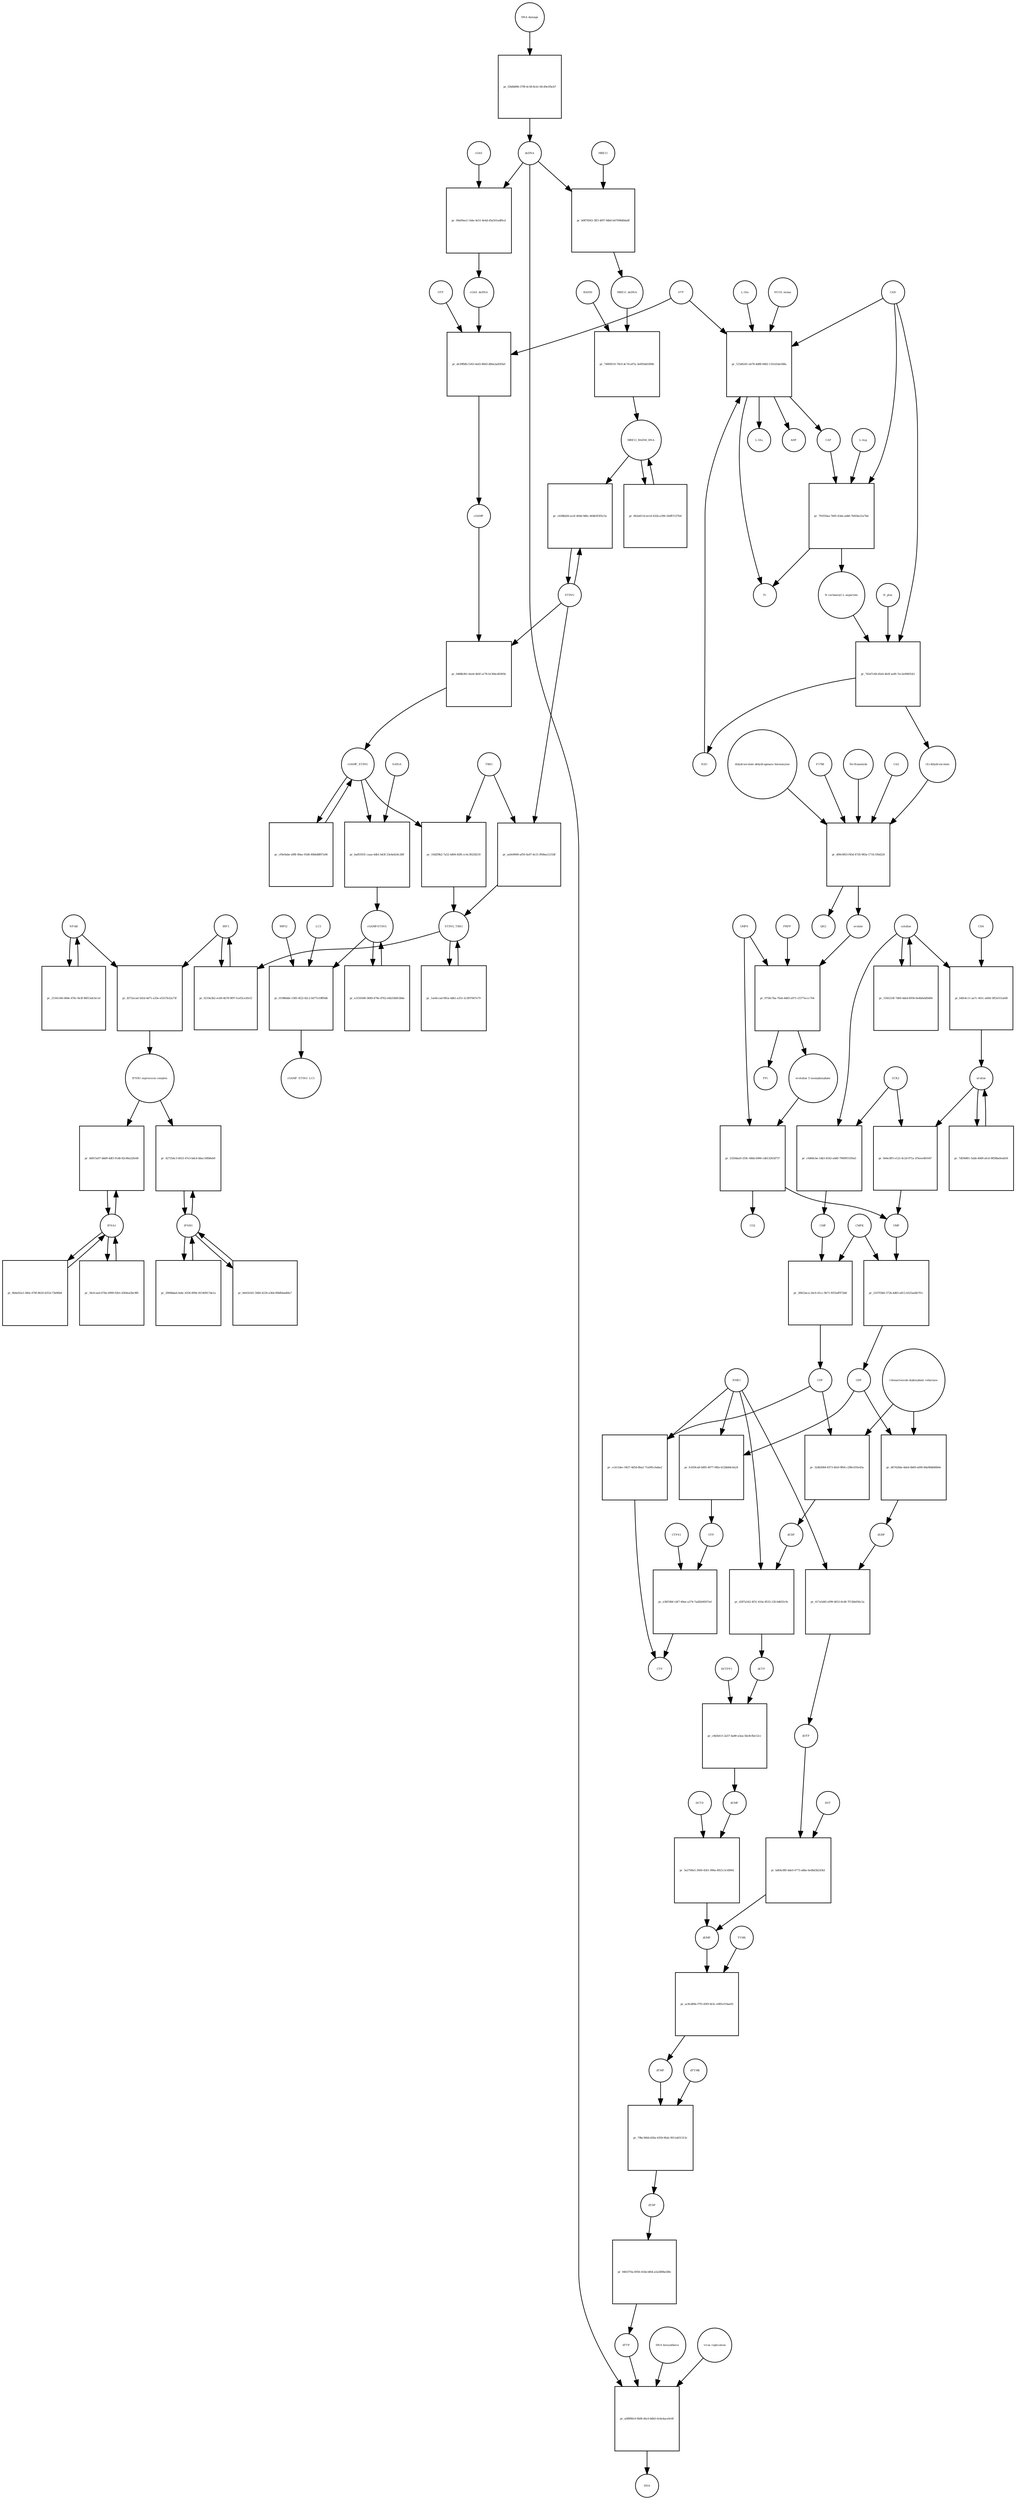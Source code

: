 strict digraph  {
"NF-kB" [annotation="urn_miriam_obo.go_GO%3A0071159", bipartite=0, cls=complex, fontsize=4, label="NF-kB", shape=circle];
"pr_8372ecad-5d1d-4d71-a35e-e5557b32a73f" [annotation="", bipartite=1, cls=process, fontsize=4, label="pr_8372ecad-5d1d-4d71-a35e-e5557b32a73f", shape=square];
"IFNB1 expression complex" [annotation="", bipartite=0, cls=complex, fontsize=4, label="IFNB1 expression complex", shape=circle];
IRF3 [annotation="urn_miriam_hgnc_6118|urn_miriam_uniprot_Q14653|urn_miriam_ensembl_ENSG00000126456|urn_miriam_refseq_NM_001571|urn_miriam_hgnc.symbol_IRF3|urn_miriam_ncbigene_3661", bipartite=0, cls="macromolecule multimer", fontsize=4, label=IRF3, shape=circle];
dCDP [annotation="urn_miriam_obo.chebi_CHEBI%3A28846", bipartite=0, cls="simple chemical", fontsize=4, label=dCDP, shape=circle];
"pr_d287a542-4f31-410a-8533-12fc0d655c9c" [annotation="", bipartite=1, cls=process, fontsize=4, label="pr_d287a542-4f31-410a-8533-12fc0d655c9c", shape=square];
dCTP [annotation="urn_miriam_obo.chebi_CHEBI%3A16311", bipartite=0, cls="simple chemical", fontsize=4, label=dCTP, shape=circle];
NME1 [annotation="urn_miriam_uniprot_P15531|urn_miriam_hgnc_7849", bipartite=0, cls=macromolecule, fontsize=4, label=NME1, shape=circle];
uridine [annotation="urn_miriam_obo.chebi_CHEBI%3A16704", bipartite=0, cls="simple chemical", fontsize=4, label=uridine, shape=circle];
"pr_0e6e3ff5-e122-4c2d-971a-1f5eee481647" [annotation="", bipartite=1, cls=process, fontsize=4, label="pr_0e6e3ff5-e122-4c2d-971a-1f5eee481647", shape=square];
UMP [annotation="urn_miriam_obo.chebi_CHEBI%3A57865", bipartite=0, cls="simple chemical", fontsize=4, label=UMP, shape=circle];
UCK2 [annotation="urn_miriam_uniprot_Q9HA47|urn_miriam_hgnc_HGNC%3A12562", bipartite=0, cls=macromolecule, fontsize=4, label=UCK2, shape=circle];
"orotidine 5'-monophosphate" [annotation="urn_miriam_obo.chebi_CHEBI%3A15842", bipartite=0, cls="simple chemical", fontsize=4, label="orotidine 5'-monophosphate", shape=circle];
"pr_2320daa9-259c-44bb-b960-cdb13263d737" [annotation="", bipartite=1, cls=process, fontsize=4, label="pr_2320daa9-259c-44bb-b960-cdb13263d737", shape=square];
UMPS [annotation="urn_miriam_ncbigene_7372|urn_miriam_refseq_NM_000373|urn_miriam_hgnc.symbol_UMPS|urn_miriam_hgnc_12563|urn_miriam_ensembl_ENSG00000114491|urn_miriam_uniprot_P11172", bipartite=0, cls="macromolecule multimer", fontsize=4, label=UMPS, shape=circle];
CO2 [annotation="urn_miriam_obo.chebi_CHEBI%3A16526", bipartite=0, cls="simple chemical", fontsize=4, label=CO2, shape=circle];
UTP [annotation="urn_miriam_obo.chebi_CHEBI%3A15713", bipartite=0, cls="simple chemical", fontsize=4, label=UTP, shape=circle];
"pr_e36f18bf-cbf7-49ee-a374-7ad2b04507ed" [annotation="", bipartite=1, cls=process, fontsize=4, label="pr_e36f18bf-cbf7-49ee-a374-7ad2b04507ed", shape=square];
CTP [annotation="urn_miriam_obo.chebi_CHEBI%3A17677", bipartite=0, cls="simple chemical", fontsize=4, label=CTP, shape=circle];
CTPS1 [annotation="urn_miriam_hgnc_HGNC%3A2519|urn_miriam_uniprot_P17812", bipartite=0, cls=macromolecule, fontsize=4, label=CTPS1, shape=circle];
UDP [annotation="urn_miriam_obo.chebi_CHEBI%3A17659", bipartite=0, cls="simple chemical", fontsize=4, label=UDP, shape=circle];
"pr_d67426da-4ded-4b69-a690-84a98dd46b0e" [annotation="", bipartite=1, cls=process, fontsize=4, label="pr_d67426da-4ded-4b69-a690-84a98dd46b0e", shape=square];
dUDP [annotation="urn_miriam_obo.chebi_CHEBI%3A28850", bipartite=0, cls="simple chemical", fontsize=4, label=dUDP, shape=circle];
"ribonucleoside-diphosphate reductase" [annotation="urn_miriam_brenda_1.17.4.1|urn_miriam_obo.go_GO%3A0005971", bipartite=0, cls=complex, fontsize=4, label="ribonucleoside-diphosphate reductase", shape=circle];
IFNB1 [annotation="urn_miriam_ensembl_ENSG00000171855|urn_miriam_hgnc.symbol_IFNB1|urn_miriam_hgnc_5434|urn_miriam_uniprot_P01574|urn_miriam_refseq_NM_002176|urn_miriam_ncbigene_3456", bipartite=0, cls=macromolecule, fontsize=4, label=IFNB1, shape=circle];
"pr_42725dc3-4023-47e3-bdc4-bbac16fb6eb9" [annotation="", bipartite=1, cls=process, fontsize=4, label="pr_42725dc3-4023-47e3-bdc4-bbac16fb6eb9", shape=square];
"pr_210703b0-372b-4d83-a812-b525ae6b7f1c" [annotation="", bipartite=1, cls=process, fontsize=4, label="pr_210703b0-372b-4d83-a812-b525ae6b7f1c", shape=square];
CMPK [annotation="urn_miriam_uniprot_P30085|urn_miriam_hgnc_HGNC%3A18170", bipartite=0, cls=macromolecule, fontsize=4, label=CMPK, shape=circle];
"cGAMP-STING" [annotation="", bipartite=0, cls=complex, fontsize=4, label="cGAMP-STING", shape=circle];
"pr_e3150306-5849-470e-8762-e6b33b8538de" [annotation="", bipartite=1, cls=process, fontsize=4, label="pr_e3150306-5849-470e-8762-e6b33b8538de", shape=square];
IFNA1 [annotation="urn_miriam_hgnc.symbol_IFNA1|urn_miriam_ncbigene_3439|urn_miriam_refseq_NM_024013|urn_miriam_uniprot_P01562|urn_miriam_hgnc_5417|urn_miriam_ensembl_ENSG00000197919", bipartite=0, cls=macromolecule, fontsize=4, label=IFNA1, shape=circle];
"pr_4d015a07-ddd9-4df3-91db-82c86a22fe68" [annotation="", bipartite=1, cls=process, fontsize=4, label="pr_4d015a07-ddd9-4df3-91db-82c86a22fe68", shape=square];
"pr_7df36861-5abb-40d9-afcd-0858ba0eab56" [annotation="", bipartite=1, cls=process, fontsize=4, label="pr_7df36861-5abb-40d9-afcd-0858ba0eab56", shape=square];
CDP [annotation="urn_miriam_obo.chebi_CHEBI%3A17239", bipartite=0, cls="simple chemical", fontsize=4, label=CDP, shape=circle];
"pr_32db3084-8373-4fa9-9f64-c296c035e43a" [annotation="", bipartite=1, cls=process, fontsize=4, label="pr_32db3084-8373-4fa9-9f64-c296c035e43a", shape=square];
"pr_ccb11dec-0427-4d5d-8ba2-71a081cbaba2" [annotation="", bipartite=1, cls=process, fontsize=4, label="pr_ccb11dec-0427-4d5d-8ba2-71a081cbaba2", shape=square];
dTDP [annotation="urn_miriam_obo.chebi_CHEBI%3A18075", bipartite=0, cls="simple chemical", fontsize=4, label=dTDP, shape=circle];
"pr_8461f70a-6956-41bb-bfb4-a5a5888a58fe" [annotation="", bipartite=1, cls=process, fontsize=4, label="pr_8461f70a-6956-41bb-bfb4-a5a5888a58fe", shape=square];
dTTP [annotation="urn_miriam_obo.chebi_CHEBI%3A18077", bipartite=0, cls="simple chemical", fontsize=4, label=dTTP, shape=circle];
CMP [annotation="urn_miriam_obo.chebi_CHEBI%3A17361", bipartite=0, cls="simple chemical", fontsize=4, label=CMP, shape=circle];
"pr_36823aca-24c6-41cc-9b71-f055eff972b8" [annotation="", bipartite=1, cls=process, fontsize=4, label="pr_36823aca-24c6-41cc-9b71-f055eff972b8", shape=square];
dUMP [annotation="urn_miriam_obo.chebi_CHEBI%3A17622", bipartite=0, cls="simple chemical", fontsize=4, label=dUMP, shape=circle];
"pr_ac8cd89e-f7f5-45f9-9e5c-e985cf10ae05" [annotation="", bipartite=1, cls=process, fontsize=4, label="pr_ac8cd89e-f7f5-45f9-9e5c-e985cf10ae05", shape=square];
dTMP [annotation="urn_miriam_obo.chebi_CHEBI%3A17013", bipartite=0, cls="simple chemical", fontsize=4, label=dTMP, shape=circle];
TYMS [annotation="urn_miriam_uniprot_P04818|urn_miriam_hgnc_HGNC%3A12441", bipartite=0, cls=macromolecule, fontsize=4, label=TYMS, shape=circle];
dsDNA [annotation="urn_miriam_obo.chebi_CHEBI%3A75909", bipartite=0, cls="simple chemical", fontsize=4, label=dsDNA, shape=circle];
"pr_a08990c0-fb08-46c0-b6b5-0c6e4ace0c6f" [annotation="", bipartite=1, cls=process, fontsize=4, label="pr_a08990c0-fb08-46c0-b6b5-0c6e4ace0c6f", shape=square];
DNA [annotation="", bipartite=0, cls="nucleic acid feature", fontsize=4, label=DNA, shape=circle];
"DNA biosynthesis" [annotation="urn_miriam_obo.go_GO%3A0071897", bipartite=0, cls=phenotype, fontsize=4, label="DNA biosynthesis", shape=circle];
"virus replication" [annotation="urn_miriam_obo.go_GO%3A0019079", bipartite=0, cls=phenotype, fontsize=4, label="virus replication", shape=circle];
MRE11_RAD50_DNA [annotation="", bipartite=0, cls=complex, fontsize=4, label=MRE11_RAD50_DNA, shape=circle];
"pr_0b3a811d-ee1d-432b-a396-1b0ff1537fef" [annotation="", bipartite=1, cls=process, fontsize=4, label="pr_0b3a811d-ee1d-432b-a396-1b0ff1537fef", shape=square];
"pr_c8d3efc5-2a57-4a80-a3aa-5bc8cfbe12cc" [annotation="", bipartite=1, cls=process, fontsize=4, label="pr_c8d3efc5-2a57-4a80-a3aa-5bc8cfbe12cc", shape=square];
dCMP [annotation="urn_miriam_obo.chebi_CHEBI%3A15918", bipartite=0, cls="simple chemical", fontsize=4, label=dCMP, shape=circle];
DCTPP1 [annotation="urn_miriam_uniprot_Q9H773|urn_miriam_hgnc_HGNC%3A28777", bipartite=0, cls=macromolecule, fontsize=4, label=DCTPP1, shape=circle];
"pr_8441b541-5060-4230-a36d-00bfbbad6fa7" [annotation="", bipartite=1, cls=process, fontsize=4, label="pr_8441b541-5060-4230-a36d-00bfbbad6fa7", shape=square];
"pr_2906bdad-0abc-4356-899e-81540917de1a" [annotation="", bipartite=1, cls=process, fontsize=4, label="pr_2906bdad-0abc-4356-899e-81540917de1a", shape=square];
ATP [annotation="urn_miriam_obo.chebi_CHEBI%3A15422", bipartite=0, cls="simple chemical", fontsize=4, label=ATP, shape=circle];
"pr_de39fbfb-5343-4ed3-88d3-db0a2ad583ef" [annotation="", bipartite=1, cls=process, fontsize=4, label="pr_de39fbfb-5343-4ed3-88d3-db0a2ad583ef", shape=square];
GTP [annotation="urn_miriam_obo.chebi_CHEBI%3A15996", bipartite=0, cls="simple chemical", fontsize=4, label=GTP, shape=circle];
cGAMP [annotation="urn_miriam_obo.chebi_CHEBI%3A75947", bipartite=0, cls="simple chemical", fontsize=4, label=cGAMP, shape=circle];
cGAS_dsDNA [annotation=urn_miriam_pubmed_28363908, bipartite=0, cls=complex, fontsize=4, label=cGAS_dsDNA, shape=circle];
cytidine [annotation="urn_miriam_obo.chebi_CHEBI%3A17562", bipartite=0, cls="simple chemical", fontsize=4, label=cytidine, shape=circle];
"pr_c0d64cbe-1db3-4542-a4d0-79009531f6a5" [annotation="", bipartite=1, cls=process, fontsize=4, label="pr_c0d64cbe-1db3-4542-a4d0-79009531f6a5", shape=square];
"pr_0488b361-6ee6-4b5f-a178-b1306cd0305b" [annotation="", bipartite=1, cls=process, fontsize=4, label="pr_0488b361-6ee6-4b5f-a178-b1306cd0305b", shape=square];
STING [annotation=urn_miriam_uniprot_Q86WV6, bipartite=0, cls="macromolecule multimer", fontsize=4, label=STING, shape=circle];
cGAMP_STING [annotation="urn_miriam_obo.go_GO%3A1990231", bipartite=0, cls=complex, fontsize=4, label=cGAMP_STING, shape=circle];
"L-Gln" [annotation="urn_miriam_obo.chebi_CHEBI%3A18050", bipartite=0, cls="simple chemical", fontsize=4, label="L-Gln", shape=circle];
"pr_515d6241-eb78-4d88-9482-1161d1de568a" [annotation="", bipartite=1, cls=process, fontsize=4, label="pr_515d6241-eb78-4d88-9482-1161d1de568a", shape=square];
CAP [annotation="urn_miriam_obo.chebi_CHEBI%3A17672", bipartite=0, cls="simple chemical", fontsize=4, label=CAP, shape=circle];
CAD [annotation="urn_miriam_refseq_NM_001306079|urn_miriam_hgnc_1424|urn_miriam_hgnc.symbol_CAD|urn_miriam_uniprot_P27708|urn_miriam_ncbigene_790|urn_miriam_ensembl_ENSG00000084774", bipartite=0, cls=macromolecule, fontsize=4, label=CAD, shape=circle];
HCO3_minus [annotation="urn_miriam_obo.chebi_CHEBI%3A17544", bipartite=0, cls="simple chemical", fontsize=4, label=HCO3_minus, shape=circle];
H2O [annotation="urn_miriam_obo.chebi_CHEBI%3A15377", bipartite=0, cls="simple chemical", fontsize=4, label=H2O, shape=circle];
"L-Glu" [annotation="urn_miriam_obo.chebi_CHEBI%3A16015", bipartite=0, cls="simple chemical", fontsize=4, label="L-Glu", shape=circle];
ADP [annotation="urn_miriam_obo.chebi_CHEBI%3A16761", bipartite=0, cls="simple chemical", fontsize=4, label=ADP, shape=circle];
Pi [annotation="urn_miriam_obo.chebi_CHEBI%3A18367", bipartite=0, cls="simple chemical", fontsize=4, label=Pi, shape=circle];
"pr_fcb59ca8-0d95-4977-94fa-b12bb64c6a24" [annotation="", bipartite=1, cls=process, fontsize=4, label="pr_fcb59ca8-0d95-4977-94fa-b12bb64c6a24", shape=square];
"N-carbamoyl-L-aspartate" [annotation="urn_miriam_obo.chebi_CHEBI%3A32814", bipartite=0, cls="simple chemical", fontsize=4, label="N-carbamoyl-L-aspartate", shape=circle];
"pr_762d7c68-d5e6-4b3f-aef6-7ec2e0983543" [annotation="", bipartite=1, cls=process, fontsize=4, label="pr_762d7c68-d5e6-4b3f-aef6-7ec2e0983543", shape=square];
"(S)-dihydroorotate" [annotation="urn_miriam_obo.chebi_CHEBI%3A30864", bipartite=0, cls="simple chemical", fontsize=4, label="(S)-dihydroorotate", shape=circle];
H_plus [annotation="urn_miriam_obo.chebi_CHEBI%3A15378", bipartite=0, cls="simple chemical", fontsize=4, label=H_plus, shape=circle];
"pr_2150c540-484e-476c-8e3f-86f15afcbc1d" [annotation="", bipartite=1, cls=process, fontsize=4, label="pr_2150c540-484e-476c-8e3f-86f15afcbc1d", shape=square];
"pr_34cfcaed-678a-4999-92b1-d304ea5bc9f6" [annotation="", bipartite=1, cls=process, fontsize=4, label="pr_34cfcaed-678a-4999-92b1-d304ea5bc9f6", shape=square];
TBK1 [annotation="urn_miriam_hgnc.symbol_TBK1|urn_miriam_ensembl_ENSG00000183735|urn_miriam_uniprot_Q9UHD2|urn_miriam_refseq_NM_013254|urn_miriam_hgnc_11584|urn_miriam_ncbigene_29110", bipartite=0, cls=macromolecule, fontsize=4, label=TBK1, shape=circle];
"pr_10d2f9b2-7a52-4d04-82f6-cc4c39228218" [annotation="", bipartite=1, cls=process, fontsize=4, label="pr_10d2f9b2-7a52-4d04-82f6-cc4c39228218", shape=square];
STING_TBK1 [annotation=urn_miriam_pubmed_30842653, bipartite=0, cls=complex, fontsize=4, label=STING_TBK1, shape=circle];
"pr_cb58bd26-acef-464d-9d6c-464b5f305c5a" [annotation="", bipartite=1, cls=process, fontsize=4, label="pr_cb58bd26-acef-464d-9d6c-464b5f305c5a", shape=square];
"pr_8b4a92a3-340e-476f-8620-d353c72b96b4" [annotation="", bipartite=1, cls=process, fontsize=4, label="pr_8b4a92a3-340e-476f-8620-d353c72b96b4", shape=square];
"pr_09a00ee2-14de-4e51-8e4d-d5a501adf0cd" [annotation="", bipartite=1, cls=process, fontsize=4, label="pr_09a00ee2-14de-4e51-8e4d-d5a501adf0cd", shape=square];
cGAS [annotation="urn_miriam_ensembl_ENSG00000164430|urn_miriam_hgnc_21367|urn_miriam_ncbigene_115004|urn_miriam_uniprot_Q8N884|urn_miriam_hgnc.symbol_CGAS|urn_miriam_refseq_NM_138441", bipartite=0, cls=macromolecule, fontsize=4, label=cGAS, shape=circle];
"pr_1ae8ccad-981a-4db1-a351-2c3f07667e79" [annotation="", bipartite=1, cls=process, fontsize=4, label="pr_1ae8ccad-981a-4db1-a351-2c3f07667e79", shape=square];
orotate [annotation="urn_miriam_obo.chebi_CHEBI%3A30839", bipartite=0, cls="simple chemical", fontsize=4, label=orotate, shape=circle];
"pr_0758c7ba-76eb-4d83-a971-cf377eccc764" [annotation="", bipartite=1, cls=process, fontsize=4, label="pr_0758c7ba-76eb-4d83-a971-cf377eccc764", shape=square];
PRPP [annotation="urn_miriam_obo.chebi_CHEBI%3A17111", bipartite=0, cls="simple chemical", fontsize=4, label=PRPP, shape=circle];
PPi [annotation="urn_miriam_obo.chebi_CHEBI%3A18361", bipartite=0, cls="simple chemical", fontsize=4, label=PPi, shape=circle];
"pr_1565216f-7d60-4ded-8936-8e4b6ebfb484" [annotation="", bipartite=1, cls=process, fontsize=4, label="pr_1565216f-7d60-4ded-8936-8e4b6ebfb484", shape=square];
"pr_0219a3b2-ecb9-4b78-9f97-fcef2ce20cf2" [annotation="", bipartite=1, cls=process, fontsize=4, label="pr_0219a3b2-ecb9-4b78-9f97-fcef2ce20cf2", shape=square];
"pr_cf0e9abe-a98f-49ae-93d6-40b6d8f07a96" [annotation="", bipartite=1, cls=process, fontsize=4, label="pr_cf0e9abe-a98f-49ae-93d6-40b6d8f07a96", shape=square];
RAD50 [annotation="urn_miriam_ncbigene_10111|urn_miriam_refseq_NM_005732|urn_miriam_uniprot_Q92878|urn_miriam_hgnc.symbol_RAD50|urn_miriam_ensembl_ENSG00000113522|urn_miriam_hgnc_9816", bipartite=0, cls="macromolecule multimer", fontsize=4, label=RAD50, shape=circle];
"pr_74809510-78c0-4c7d-a97a-3e695dd1f68b" [annotation="", bipartite=1, cls=process, fontsize=4, label="pr_74809510-78c0-4c7d-a97a-3e695dd1f68b", shape=square];
MRE11_dsDNA [annotation="urn_miriam_obo.go_GO%3A0003690", bipartite=0, cls=complex, fontsize=4, label=MRE11_dsDNA, shape=circle];
"pr_d00c6f63-f45d-4726-983a-171fc1f6d224" [annotation="", bipartite=1, cls=process, fontsize=4, label="pr_d00c6f63-f45d-4726-983a-171fc1f6d224", shape=square];
"dihydroorotate dehydrogenase holoenzyme" [annotation="urn_miriam_ncbigene_1723|urn_miriam_hgnc_HGNC%3A2867|urn_miriam_hgnc.symbol_DHODH", bipartite=0, cls="simple chemical", fontsize=4, label="dihydroorotate dehydrogenase holoenzyme", shape=circle];
P1788 [annotation=urn_miriam_pubmed_31740051, bipartite=0, cls="simple chemical", fontsize=4, label=P1788, shape=circle];
Teriflunomide [annotation=urn_miriam_drugbank_DB08880, bipartite=0, cls="simple chemical", fontsize=4, label=Teriflunomide, shape=circle];
CoQ [annotation="urn_miriam_obo.chebi_CHEBI%3A16389", bipartite=0, cls="simple chemical", fontsize=4, label=CoQ, shape=circle];
QH2 [annotation="urn_miriam_obo.chebi_CHEBI%3A17976", bipartite=0, cls="simple chemical", fontsize=4, label=QH2, shape=circle];
"pr_417a5d45-ef99-4653-8cd0-7f15bb056c2a" [annotation="", bipartite=1, cls=process, fontsize=4, label="pr_417a5d45-ef99-4653-8cd0-7f15bb056c2a", shape=square];
dUTP [annotation="urn_miriam_obo.chebi_CHEBI%3A17625", bipartite=0, cls="simple chemical", fontsize=4, label=dUTP, shape=circle];
"pr_b4fe4c11-aa7c-401c-a60d-3ff2e551afd0" [annotation="", bipartite=1, cls=process, fontsize=4, label="pr_b4fe4c11-aa7c-401c-a60d-3ff2e551afd0", shape=square];
CDA [annotation="urn_miriam_uniprot_P32320|urn_miriam_ncbigene_978|urn_miriam_refseq_NM_001785|urn_miriam_ensembl_ENSG00000158825|urn_miriam_hgnc.symbol_CDA|urn_miriam_hgnc_1712", bipartite=0, cls=macromolecule, fontsize=4, label=CDA, shape=circle];
"pr_bd64c8f6-4de0-4773-a8be-6e0bd3b243b1" [annotation="", bipartite=1, cls=process, fontsize=4, label="pr_bd64c8f6-4de0-4773-a8be-6e0bd3b243b1", shape=square];
DUT [annotation="urn_miriam_hgnc_HGNC%3A3078|urn_miriam_uniprot_P33316", bipartite=0, cls=macromolecule, fontsize=4, label=DUT, shape=circle];
"pr_01986dde-1585-4f22-82c2-b077e19ff0db" [annotation="", bipartite=1, cls=process, fontsize=4, label="pr_01986dde-1585-4f22-82c2-b077e19ff0db", shape=square];
LC3 [annotation="", bipartite=0, cls=macromolecule, fontsize=4, label=LC3, shape=circle];
cGAMP_STING_LC3 [annotation="", bipartite=0, cls=complex, fontsize=4, label=cGAMP_STING_LC3, shape=circle];
WIPI2 [annotation="urn_miriam_refseq_NM_015610|urn_miriam_hgnc_32225|urn_miriam_hgnc.symbol_WIPI2|urn_miriam_ensembl_ENSG00000157954|urn_miriam_ncbigene_26100|urn_miriam_uniprot_Q9Y4P8", bipartite=0, cls=macromolecule, fontsize=4, label=WIPI2, shape=circle];
"pr_791f50aa-7b95-43da-ad46-7b924e21a7bd" [annotation="", bipartite=1, cls=process, fontsize=4, label="pr_791f50aa-7b95-43da-ad46-7b924e21a7bd", shape=square];
"L-Asp" [annotation="urn_miriam_obo.chebi_CHEBI%3A29991", bipartite=0, cls="simple chemical", fontsize=4, label="L-Asp", shape=circle];
"pr_b0878563-3ff3-4f97-9db0-b47098d0da6f" [annotation="", bipartite=1, cls=process, fontsize=4, label="pr_b0878563-3ff3-4f97-9db0-b47098d0da6f", shape=square];
MRE11 [annotation="urn_miriam_hgnc.symbol_MRE11|urn_miriam_ncbigene_4361|urn_miriam_uniprot_P49959|urn_miriam_ensembl_ENSG00000020922|urn_miriam_refseq_NM_005591|urn_miriam_hgnc_7230", bipartite=0, cls="macromolecule multimer", fontsize=4, label=MRE11, shape=circle];
"pr_79bc360d-d30a-4359-9fab-3911a831313c" [annotation="", bipartite=1, cls=process, fontsize=4, label="pr_79bc360d-d30a-4359-9fab-3911a831313c", shape=square];
dTYMK [annotation="urn_miriam_uniprot_P23919|urn_miriam_hgnc_HGNC%3A3061", bipartite=0, cls=macromolecule, fontsize=4, label=dTYMK, shape=circle];
"pr_ba855931-caaa-4db1-b43f-23e4eb24c288" [annotation="", bipartite=1, cls=process, fontsize=4, label="pr_ba855931-caaa-4db1-b43f-23e4eb24c288", shape=square];
SAR1A [annotation="urn_miriam_uniprot_Q9NR31|urn_miriam_ensembl_ENSG00000079332|urn_miriam_hgnc_10534|urn_miriam_hgnc.symbol_SAR1A|urn_miriam_refseq_NM_001142648|urn_miriam_ncbigene_56681", bipartite=0, cls=macromolecule, fontsize=4, label=SAR1A, shape=circle];
"pr_aa0e9600-af50-4a97-bc51-ff68ea1215df" [annotation="", bipartite=1, cls=process, fontsize=4, label="pr_aa0e9600-af50-4a97-bc51-ff68ea1215df", shape=square];
"pr_f2b6b896-37f8-4c58-8cb1-6fc49e1fbcb7" [annotation="", bipartite=1, cls=process, fontsize=4, label="pr_f2b6b896-37f8-4c58-8cb1-6fc49e1fbcb7", shape=square];
"DNA damage" [annotation="", bipartite=0, cls=phenotype, fontsize=4, label="DNA damage", shape=circle];
"pr_3e2700e5-3000-4561-996a-8921c5c49f44" [annotation="", bipartite=1, cls=process, fontsize=4, label="pr_3e2700e5-3000-4561-996a-8921c5c49f44", shape=square];
DCTD [annotation="urn_miriam_uniprot_P32321|urn_miriam_hgnc_HGNC%3A2710", bipartite=0, cls=macromolecule, fontsize=4, label=DCTD, shape=circle];
"NF-kB" -> "pr_8372ecad-5d1d-4d71-a35e-e5557b32a73f"  [annotation="", interaction_type=consumption];
"NF-kB" -> "pr_2150c540-484e-476c-8e3f-86f15afcbc1d"  [annotation="", interaction_type=consumption];
"pr_8372ecad-5d1d-4d71-a35e-e5557b32a73f" -> "IFNB1 expression complex"  [annotation="", interaction_type=production];
"IFNB1 expression complex" -> "pr_42725dc3-4023-47e3-bdc4-bbac16fb6eb9"  [annotation=urn_miriam_pubmed_20610653, interaction_type=stimulation];
"IFNB1 expression complex" -> "pr_4d015a07-ddd9-4df3-91db-82c86a22fe68"  [annotation=urn_miriam_pubmed_16979567, interaction_type=stimulation];
IRF3 -> "pr_8372ecad-5d1d-4d71-a35e-e5557b32a73f"  [annotation="", interaction_type=consumption];
IRF3 -> "pr_0219a3b2-ecb9-4b78-9f97-fcef2ce20cf2"  [annotation="", interaction_type=consumption];
dCDP -> "pr_d287a542-4f31-410a-8533-12fc0d655c9c"  [annotation="", interaction_type=consumption];
"pr_d287a542-4f31-410a-8533-12fc0d655c9c" -> dCTP  [annotation="", interaction_type=production];
dCTP -> "pr_c8d3efc5-2a57-4a80-a3aa-5bc8cfbe12cc"  [annotation="", interaction_type=consumption];
NME1 -> "pr_d287a542-4f31-410a-8533-12fc0d655c9c"  [annotation=urn_miriam_pubmed_17827303, interaction_type=catalysis];
NME1 -> "pr_ccb11dec-0427-4d5d-8ba2-71a081cbaba2"  [annotation=urn_miriam_pubmed_28458037, interaction_type=catalysis];
NME1 -> "pr_fcb59ca8-0d95-4977-94fa-b12bb64c6a24"  [annotation=urn_miriam_pubmed_28458037, interaction_type=catalysis];
NME1 -> "pr_417a5d45-ef99-4653-8cd0-7f15bb056c2a"  [annotation=urn_miriam_pubmed_17827303, interaction_type=catalysis];
uridine -> "pr_0e6e3ff5-e122-4c2d-971a-1f5eee481647"  [annotation="", interaction_type=consumption];
uridine -> "pr_7df36861-5abb-40d9-afcd-0858ba0eab56"  [annotation="", interaction_type=consumption];
"pr_0e6e3ff5-e122-4c2d-971a-1f5eee481647" -> UMP  [annotation="", interaction_type=production];
UMP -> "pr_210703b0-372b-4d83-a812-b525ae6b7f1c"  [annotation="", interaction_type=consumption];
UCK2 -> "pr_0e6e3ff5-e122-4c2d-971a-1f5eee481647"  [annotation=urn_miriam_pubmed_15130468, interaction_type=catalysis];
UCK2 -> "pr_c0d64cbe-1db3-4542-a4d0-79009531f6a5"  [annotation=urn_miriam_pubmed_15130468, interaction_type=catalysis];
"orotidine 5'-monophosphate" -> "pr_2320daa9-259c-44bb-b960-cdb13263d737"  [annotation="", interaction_type=consumption];
"pr_2320daa9-259c-44bb-b960-cdb13263d737" -> UMP  [annotation="", interaction_type=production];
"pr_2320daa9-259c-44bb-b960-cdb13263d737" -> CO2  [annotation="", interaction_type=production];
UMPS -> "pr_2320daa9-259c-44bb-b960-cdb13263d737"  [annotation=urn_miriam_reactome_REACT_1698, interaction_type=catalysis];
UMPS -> "pr_0758c7ba-76eb-4d83-a971-cf377eccc764"  [annotation=urn_miriam_reactome_REACT_1698, interaction_type=catalysis];
UTP -> "pr_e36f18bf-cbf7-49ee-a374-7ad2b04507ed"  [annotation="", interaction_type=consumption];
"pr_e36f18bf-cbf7-49ee-a374-7ad2b04507ed" -> CTP  [annotation="", interaction_type=production];
CTPS1 -> "pr_e36f18bf-cbf7-49ee-a374-7ad2b04507ed"  [annotation=urn_miriam_pubmed_5411547, interaction_type=catalysis];
UDP -> "pr_d67426da-4ded-4b69-a690-84a98dd46b0e"  [annotation="", interaction_type=consumption];
UDP -> "pr_fcb59ca8-0d95-4977-94fa-b12bb64c6a24"  [annotation="", interaction_type=consumption];
"pr_d67426da-4ded-4b69-a690-84a98dd46b0e" -> dUDP  [annotation="", interaction_type=production];
dUDP -> "pr_417a5d45-ef99-4653-8cd0-7f15bb056c2a"  [annotation="", interaction_type=consumption];
"ribonucleoside-diphosphate reductase" -> "pr_d67426da-4ded-4b69-a690-84a98dd46b0e"  [annotation=urn_miriam_pubmed_24809024, interaction_type=catalysis];
"ribonucleoside-diphosphate reductase" -> "pr_32db3084-8373-4fa9-9f64-c296c035e43a"  [annotation=urn_miriam_pubmed_24809024, interaction_type=catalysis];
IFNB1 -> "pr_42725dc3-4023-47e3-bdc4-bbac16fb6eb9"  [annotation="", interaction_type=consumption];
IFNB1 -> "pr_8441b541-5060-4230-a36d-00bfbbad6fa7"  [annotation="", interaction_type=consumption];
IFNB1 -> "pr_2906bdad-0abc-4356-899e-81540917de1a"  [annotation="", interaction_type=consumption];
"pr_42725dc3-4023-47e3-bdc4-bbac16fb6eb9" -> IFNB1  [annotation="", interaction_type=production];
"pr_210703b0-372b-4d83-a812-b525ae6b7f1c" -> UDP  [annotation="", interaction_type=production];
CMPK -> "pr_210703b0-372b-4d83-a812-b525ae6b7f1c"  [annotation=urn_miriam_pubmed_10462544, interaction_type=catalysis];
CMPK -> "pr_36823aca-24c6-41cc-9b71-f055eff972b8"  [annotation=urn_miriam_pubmed_10462544, interaction_type=catalysis];
"cGAMP-STING" -> "pr_e3150306-5849-470e-8762-e6b33b8538de"  [annotation="", interaction_type=consumption];
"cGAMP-STING" -> "pr_01986dde-1585-4f22-82c2-b077e19ff0db"  [annotation="", interaction_type=consumption];
"pr_e3150306-5849-470e-8762-e6b33b8538de" -> "cGAMP-STING"  [annotation="", interaction_type=production];
IFNA1 -> "pr_4d015a07-ddd9-4df3-91db-82c86a22fe68"  [annotation="", interaction_type=consumption];
IFNA1 -> "pr_34cfcaed-678a-4999-92b1-d304ea5bc9f6"  [annotation="", interaction_type=consumption];
IFNA1 -> "pr_8b4a92a3-340e-476f-8620-d353c72b96b4"  [annotation="", interaction_type=consumption];
"pr_4d015a07-ddd9-4df3-91db-82c86a22fe68" -> IFNA1  [annotation="", interaction_type=production];
"pr_7df36861-5abb-40d9-afcd-0858ba0eab56" -> uridine  [annotation="", interaction_type=production];
CDP -> "pr_32db3084-8373-4fa9-9f64-c296c035e43a"  [annotation="", interaction_type=consumption];
CDP -> "pr_ccb11dec-0427-4d5d-8ba2-71a081cbaba2"  [annotation="", interaction_type=consumption];
"pr_32db3084-8373-4fa9-9f64-c296c035e43a" -> dCDP  [annotation="", interaction_type=production];
"pr_ccb11dec-0427-4d5d-8ba2-71a081cbaba2" -> CTP  [annotation="", interaction_type=production];
dTDP -> "pr_8461f70a-6956-41bb-bfb4-a5a5888a58fe"  [annotation="", interaction_type=consumption];
"pr_8461f70a-6956-41bb-bfb4-a5a5888a58fe" -> dTTP  [annotation="", interaction_type=production];
dTTP -> "pr_a08990c0-fb08-46c0-b6b5-0c6e4ace0c6f"  [annotation="", interaction_type=consumption];
CMP -> "pr_36823aca-24c6-41cc-9b71-f055eff972b8"  [annotation="", interaction_type=consumption];
"pr_36823aca-24c6-41cc-9b71-f055eff972b8" -> CDP  [annotation="", interaction_type=production];
dUMP -> "pr_ac8cd89e-f7f5-45f9-9e5c-e985cf10ae05"  [annotation="", interaction_type=consumption];
"pr_ac8cd89e-f7f5-45f9-9e5c-e985cf10ae05" -> dTMP  [annotation="", interaction_type=production];
dTMP -> "pr_79bc360d-d30a-4359-9fab-3911a831313c"  [annotation="", interaction_type=consumption];
TYMS -> "pr_ac8cd89e-f7f5-45f9-9e5c-e985cf10ae05"  [annotation=urn_miriam_pubmed_3099389, interaction_type=catalysis];
dsDNA -> "pr_a08990c0-fb08-46c0-b6b5-0c6e4ace0c6f"  [annotation="", interaction_type=consumption];
dsDNA -> "pr_09a00ee2-14de-4e51-8e4d-d5a501adf0cd"  [annotation="", interaction_type=consumption];
dsDNA -> "pr_b0878563-3ff3-4f97-9db0-b47098d0da6f"  [annotation="", interaction_type=consumption];
"pr_a08990c0-fb08-46c0-b6b5-0c6e4ace0c6f" -> DNA  [annotation="", interaction_type=production];
"DNA biosynthesis" -> "pr_a08990c0-fb08-46c0-b6b5-0c6e4ace0c6f"  [annotation="", interaction_type=catalysis];
"virus replication" -> "pr_a08990c0-fb08-46c0-b6b5-0c6e4ace0c6f"  [annotation="", interaction_type=inhibition];
MRE11_RAD50_DNA -> "pr_0b3a811d-ee1d-432b-a396-1b0ff1537fef"  [annotation="", interaction_type=consumption];
MRE11_RAD50_DNA -> "pr_cb58bd26-acef-464d-9d6c-464b5f305c5a"  [annotation=urn_miriam_pubmed_23388631, interaction_type=catalysis];
"pr_0b3a811d-ee1d-432b-a396-1b0ff1537fef" -> MRE11_RAD50_DNA  [annotation="", interaction_type=production];
"pr_c8d3efc5-2a57-4a80-a3aa-5bc8cfbe12cc" -> dCMP  [annotation="", interaction_type=production];
dCMP -> "pr_3e2700e5-3000-4561-996a-8921c5c49f44"  [annotation="", interaction_type=consumption];
DCTPP1 -> "pr_c8d3efc5-2a57-4a80-a3aa-5bc8cfbe12cc"  [annotation=urn_miriam_pubmed_13788541, interaction_type=catalysis];
"pr_8441b541-5060-4230-a36d-00bfbbad6fa7" -> IFNB1  [annotation="", interaction_type=production];
"pr_2906bdad-0abc-4356-899e-81540917de1a" -> IFNB1  [annotation="", interaction_type=production];
ATP -> "pr_de39fbfb-5343-4ed3-88d3-db0a2ad583ef"  [annotation="", interaction_type=consumption];
ATP -> "pr_515d6241-eb78-4d88-9482-1161d1de568a"  [annotation="", interaction_type=consumption];
"pr_de39fbfb-5343-4ed3-88d3-db0a2ad583ef" -> cGAMP  [annotation="", interaction_type=production];
GTP -> "pr_de39fbfb-5343-4ed3-88d3-db0a2ad583ef"  [annotation="", interaction_type=consumption];
cGAMP -> "pr_0488b361-6ee6-4b5f-a178-b1306cd0305b"  [annotation="", interaction_type=consumption];
cGAS_dsDNA -> "pr_de39fbfb-5343-4ed3-88d3-db0a2ad583ef"  [annotation=urn_miriam_pubmed_29622565, interaction_type=catalysis];
cytidine -> "pr_c0d64cbe-1db3-4542-a4d0-79009531f6a5"  [annotation="", interaction_type=consumption];
cytidine -> "pr_1565216f-7d60-4ded-8936-8e4b6ebfb484"  [annotation="", interaction_type=consumption];
cytidine -> "pr_b4fe4c11-aa7c-401c-a60d-3ff2e551afd0"  [annotation="", interaction_type=consumption];
"pr_c0d64cbe-1db3-4542-a4d0-79009531f6a5" -> CMP  [annotation="", interaction_type=production];
"pr_0488b361-6ee6-4b5f-a178-b1306cd0305b" -> cGAMP_STING  [annotation="", interaction_type=production];
STING -> "pr_0488b361-6ee6-4b5f-a178-b1306cd0305b"  [annotation="", interaction_type=consumption];
STING -> "pr_cb58bd26-acef-464d-9d6c-464b5f305c5a"  [annotation="", interaction_type=consumption];
STING -> "pr_aa0e9600-af50-4a97-bc51-ff68ea1215df"  [annotation="", interaction_type=consumption];
cGAMP_STING -> "pr_10d2f9b2-7a52-4d04-82f6-cc4c39228218"  [annotation="", interaction_type=consumption];
cGAMP_STING -> "pr_cf0e9abe-a98f-49ae-93d6-40b6d8f07a96"  [annotation="", interaction_type=consumption];
cGAMP_STING -> "pr_ba855931-caaa-4db1-b43f-23e4eb24c288"  [annotation="", interaction_type=consumption];
"L-Gln" -> "pr_515d6241-eb78-4d88-9482-1161d1de568a"  [annotation="", interaction_type=consumption];
"pr_515d6241-eb78-4d88-9482-1161d1de568a" -> CAP  [annotation="", interaction_type=production];
"pr_515d6241-eb78-4d88-9482-1161d1de568a" -> "L-Glu"  [annotation="", interaction_type=production];
"pr_515d6241-eb78-4d88-9482-1161d1de568a" -> ADP  [annotation="", interaction_type=production];
"pr_515d6241-eb78-4d88-9482-1161d1de568a" -> Pi  [annotation="", interaction_type=production];
CAP -> "pr_791f50aa-7b95-43da-ad46-7b924e21a7bd"  [annotation="", interaction_type=consumption];
CAD -> "pr_515d6241-eb78-4d88-9482-1161d1de568a"  [annotation=urn_miriam_reactome_REACT_73577, interaction_type=catalysis];
CAD -> "pr_762d7c68-d5e6-4b3f-aef6-7ec2e0983543"  [annotation=urn_miriam_reactome_REACT_1698, interaction_type=catalysis];
CAD -> "pr_791f50aa-7b95-43da-ad46-7b924e21a7bd"  [annotation=urn_miriam_reactome_REACT_1698, interaction_type=catalysis];
HCO3_minus -> "pr_515d6241-eb78-4d88-9482-1161d1de568a"  [annotation="", interaction_type=consumption];
H2O -> "pr_515d6241-eb78-4d88-9482-1161d1de568a"  [annotation="", interaction_type=consumption];
"pr_fcb59ca8-0d95-4977-94fa-b12bb64c6a24" -> UTP  [annotation="", interaction_type=production];
"N-carbamoyl-L-aspartate" -> "pr_762d7c68-d5e6-4b3f-aef6-7ec2e0983543"  [annotation="", interaction_type=consumption];
"pr_762d7c68-d5e6-4b3f-aef6-7ec2e0983543" -> "(S)-dihydroorotate"  [annotation="", interaction_type=production];
"pr_762d7c68-d5e6-4b3f-aef6-7ec2e0983543" -> H2O  [annotation="", interaction_type=production];
"(S)-dihydroorotate" -> "pr_d00c6f63-f45d-4726-983a-171fc1f6d224"  [annotation="", interaction_type=consumption];
H_plus -> "pr_762d7c68-d5e6-4b3f-aef6-7ec2e0983543"  [annotation="", interaction_type=consumption];
"pr_2150c540-484e-476c-8e3f-86f15afcbc1d" -> "NF-kB"  [annotation="", interaction_type=production];
"pr_34cfcaed-678a-4999-92b1-d304ea5bc9f6" -> IFNA1  [annotation="", interaction_type=production];
TBK1 -> "pr_10d2f9b2-7a52-4d04-82f6-cc4c39228218"  [annotation="", interaction_type=consumption];
TBK1 -> "pr_aa0e9600-af50-4a97-bc51-ff68ea1215df"  [annotation="", interaction_type=consumption];
"pr_10d2f9b2-7a52-4d04-82f6-cc4c39228218" -> STING_TBK1  [annotation="", interaction_type=production];
STING_TBK1 -> "pr_1ae8ccad-981a-4db1-a351-2c3f07667e79"  [annotation="", interaction_type=consumption];
STING_TBK1 -> "pr_0219a3b2-ecb9-4b78-9f97-fcef2ce20cf2"  [annotation="urn_miriam_pubmed_22394562|urn_miriam_pubmed_25636800", interaction_type=catalysis];
"pr_cb58bd26-acef-464d-9d6c-464b5f305c5a" -> STING  [annotation="", interaction_type=production];
"pr_8b4a92a3-340e-476f-8620-d353c72b96b4" -> IFNA1  [annotation="", interaction_type=production];
"pr_09a00ee2-14de-4e51-8e4d-d5a501adf0cd" -> cGAS_dsDNA  [annotation="", interaction_type=production];
cGAS -> "pr_09a00ee2-14de-4e51-8e4d-d5a501adf0cd"  [annotation="", interaction_type=consumption];
"pr_1ae8ccad-981a-4db1-a351-2c3f07667e79" -> STING_TBK1  [annotation="", interaction_type=production];
orotate -> "pr_0758c7ba-76eb-4d83-a971-cf377eccc764"  [annotation="", interaction_type=consumption];
"pr_0758c7ba-76eb-4d83-a971-cf377eccc764" -> "orotidine 5'-monophosphate"  [annotation="", interaction_type=production];
"pr_0758c7ba-76eb-4d83-a971-cf377eccc764" -> PPi  [annotation="", interaction_type=production];
PRPP -> "pr_0758c7ba-76eb-4d83-a971-cf377eccc764"  [annotation="", interaction_type=consumption];
"pr_1565216f-7d60-4ded-8936-8e4b6ebfb484" -> cytidine  [annotation="", interaction_type=production];
"pr_0219a3b2-ecb9-4b78-9f97-fcef2ce20cf2" -> IRF3  [annotation="", interaction_type=production];
"pr_cf0e9abe-a98f-49ae-93d6-40b6d8f07a96" -> cGAMP_STING  [annotation="", interaction_type=production];
RAD50 -> "pr_74809510-78c0-4c7d-a97a-3e695dd1f68b"  [annotation="", interaction_type=consumption];
"pr_74809510-78c0-4c7d-a97a-3e695dd1f68b" -> MRE11_RAD50_DNA  [annotation="", interaction_type=production];
MRE11_dsDNA -> "pr_74809510-78c0-4c7d-a97a-3e695dd1f68b"  [annotation="", interaction_type=consumption];
"pr_d00c6f63-f45d-4726-983a-171fc1f6d224" -> orotate  [annotation="", interaction_type=production];
"pr_d00c6f63-f45d-4726-983a-171fc1f6d224" -> QH2  [annotation="", interaction_type=production];
"dihydroorotate dehydrogenase holoenzyme" -> "pr_d00c6f63-f45d-4726-983a-171fc1f6d224"  [annotation="urn_miriam_reactome_REACT_1698|urn_miriam_doi_10.1101%2F2020.03.11.983056", interaction_type=catalysis];
P1788 -> "pr_d00c6f63-f45d-4726-983a-171fc1f6d224"  [annotation="urn_miriam_reactome_REACT_1698|urn_miriam_doi_10.1101%2F2020.03.11.983056", interaction_type=inhibition];
Teriflunomide -> "pr_d00c6f63-f45d-4726-983a-171fc1f6d224"  [annotation="urn_miriam_reactome_REACT_1698|urn_miriam_doi_10.1101%2F2020.03.11.983056", interaction_type=inhibition];
CoQ -> "pr_d00c6f63-f45d-4726-983a-171fc1f6d224"  [annotation="", interaction_type=consumption];
"pr_417a5d45-ef99-4653-8cd0-7f15bb056c2a" -> dUTP  [annotation="", interaction_type=production];
dUTP -> "pr_bd64c8f6-4de0-4773-a8be-6e0bd3b243b1"  [annotation="", interaction_type=consumption];
"pr_b4fe4c11-aa7c-401c-a60d-3ff2e551afd0" -> uridine  [annotation="", interaction_type=production];
CDA -> "pr_b4fe4c11-aa7c-401c-a60d-3ff2e551afd0"  [annotation="urn_miriam_pubmed_7923172|urn_miriam_pubmed_15689149", interaction_type=catalysis];
"pr_bd64c8f6-4de0-4773-a8be-6e0bd3b243b1" -> dUMP  [annotation="", interaction_type=production];
DUT -> "pr_bd64c8f6-4de0-4773-a8be-6e0bd3b243b1"  [annotation=urn_miriam_pubmed_18837522, interaction_type=catalysis];
"pr_01986dde-1585-4f22-82c2-b077e19ff0db" -> cGAMP_STING_LC3  [annotation="", interaction_type=production];
LC3 -> "pr_01986dde-1585-4f22-82c2-b077e19ff0db"  [annotation="", interaction_type=consumption];
WIPI2 -> "pr_01986dde-1585-4f22-82c2-b077e19ff0db"  [annotation=urn_miriam_pubmed_30842662, interaction_type=catalysis];
"pr_791f50aa-7b95-43da-ad46-7b924e21a7bd" -> "N-carbamoyl-L-aspartate"  [annotation="", interaction_type=production];
"pr_791f50aa-7b95-43da-ad46-7b924e21a7bd" -> Pi  [annotation="", interaction_type=production];
"L-Asp" -> "pr_791f50aa-7b95-43da-ad46-7b924e21a7bd"  [annotation="", interaction_type=consumption];
"pr_b0878563-3ff3-4f97-9db0-b47098d0da6f" -> MRE11_dsDNA  [annotation="", interaction_type=production];
MRE11 -> "pr_b0878563-3ff3-4f97-9db0-b47098d0da6f"  [annotation="", interaction_type=consumption];
"pr_79bc360d-d30a-4359-9fab-3911a831313c" -> dTDP  [annotation="", interaction_type=production];
dTYMK -> "pr_79bc360d-d30a-4359-9fab-3911a831313c"  [annotation=urn_miriam_pubmed_8024690, interaction_type=catalysis];
"pr_ba855931-caaa-4db1-b43f-23e4eb24c288" -> "cGAMP-STING"  [annotation="", interaction_type=production];
SAR1A -> "pr_ba855931-caaa-4db1-b43f-23e4eb24c288"  [annotation="urn_miriam_doi_10.1038%2Fs41586-019-1006-9", interaction_type=catalysis];
"pr_aa0e9600-af50-4a97-bc51-ff68ea1215df" -> STING_TBK1  [annotation="", interaction_type=production];
"pr_f2b6b896-37f8-4c58-8cb1-6fc49e1fbcb7" -> dsDNA  [annotation="", interaction_type=production];
"DNA damage" -> "pr_f2b6b896-37f8-4c58-8cb1-6fc49e1fbcb7"  [annotation="urn_miriam_doi_10.1016%2Fj.ejmech.2019.111855", interaction_type=stimulation];
"pr_3e2700e5-3000-4561-996a-8921c5c49f44" -> dUMP  [annotation="", interaction_type=production];
DCTD -> "pr_3e2700e5-3000-4561-996a-8921c5c49f44"  [annotation="urn_miriam_doi_10.1074%2Fjbc.M114.617720", interaction_type=catalysis];
}
